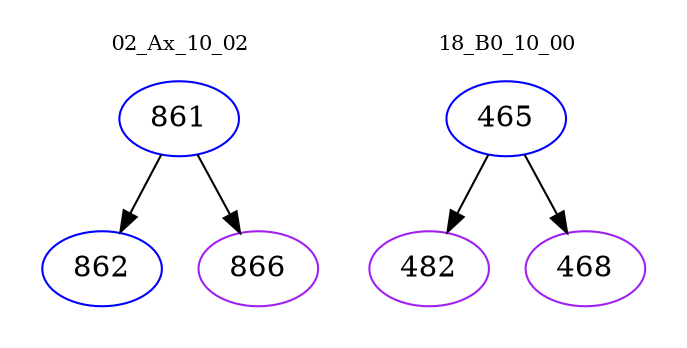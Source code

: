 digraph{
subgraph cluster_0 {
color = white
label = "02_Ax_10_02";
fontsize=10;
T0_861 [label="861", color="blue"]
T0_861 -> T0_862 [color="black"]
T0_862 [label="862", color="blue"]
T0_861 -> T0_866 [color="black"]
T0_866 [label="866", color="purple"]
}
subgraph cluster_1 {
color = white
label = "18_B0_10_00";
fontsize=10;
T1_465 [label="465", color="blue"]
T1_465 -> T1_482 [color="black"]
T1_482 [label="482", color="purple"]
T1_465 -> T1_468 [color="black"]
T1_468 [label="468", color="purple"]
}
}

